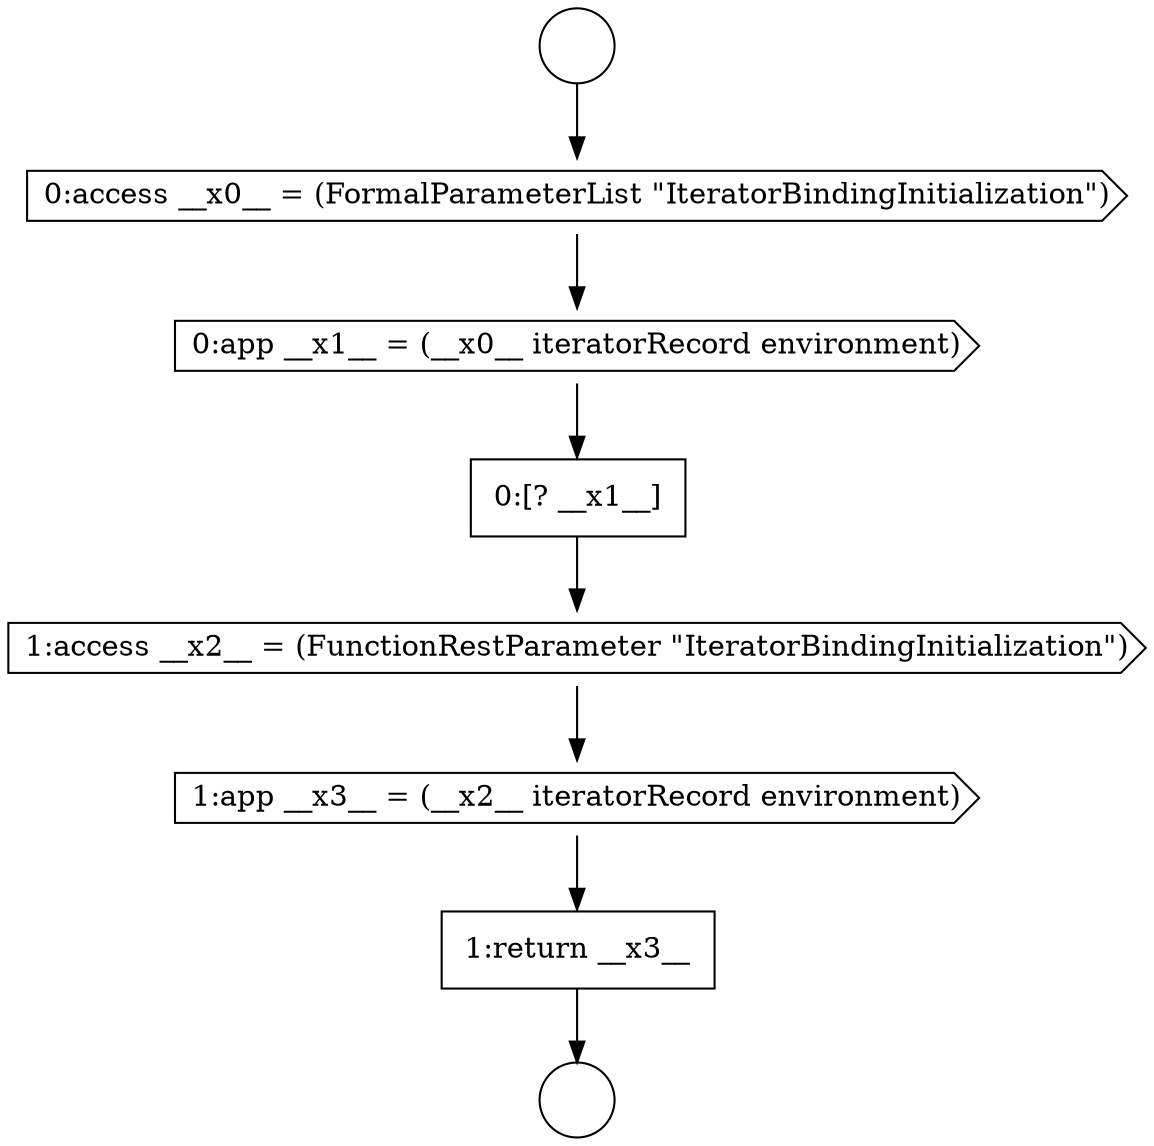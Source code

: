 digraph {
  node8374 [shape=cds, label=<<font color="black">0:access __x0__ = (FormalParameterList &quot;IteratorBindingInitialization&quot;)</font>> color="black" fillcolor="white" style=filled]
  node8379 [shape=none, margin=0, label=<<font color="black">
    <table border="0" cellborder="1" cellspacing="0" cellpadding="10">
      <tr><td align="left">1:return __x3__</td></tr>
    </table>
  </font>> color="black" fillcolor="white" style=filled]
  node8375 [shape=cds, label=<<font color="black">0:app __x1__ = (__x0__ iteratorRecord environment)</font>> color="black" fillcolor="white" style=filled]
  node8378 [shape=cds, label=<<font color="black">1:app __x3__ = (__x2__ iteratorRecord environment)</font>> color="black" fillcolor="white" style=filled]
  node8376 [shape=none, margin=0, label=<<font color="black">
    <table border="0" cellborder="1" cellspacing="0" cellpadding="10">
      <tr><td align="left">0:[? __x1__]</td></tr>
    </table>
  </font>> color="black" fillcolor="white" style=filled]
  node8372 [shape=circle label=" " color="black" fillcolor="white" style=filled]
  node8377 [shape=cds, label=<<font color="black">1:access __x2__ = (FunctionRestParameter &quot;IteratorBindingInitialization&quot;)</font>> color="black" fillcolor="white" style=filled]
  node8373 [shape=circle label=" " color="black" fillcolor="white" style=filled]
  node8376 -> node8377 [ color="black"]
  node8372 -> node8374 [ color="black"]
  node8375 -> node8376 [ color="black"]
  node8379 -> node8373 [ color="black"]
  node8378 -> node8379 [ color="black"]
  node8377 -> node8378 [ color="black"]
  node8374 -> node8375 [ color="black"]
}
